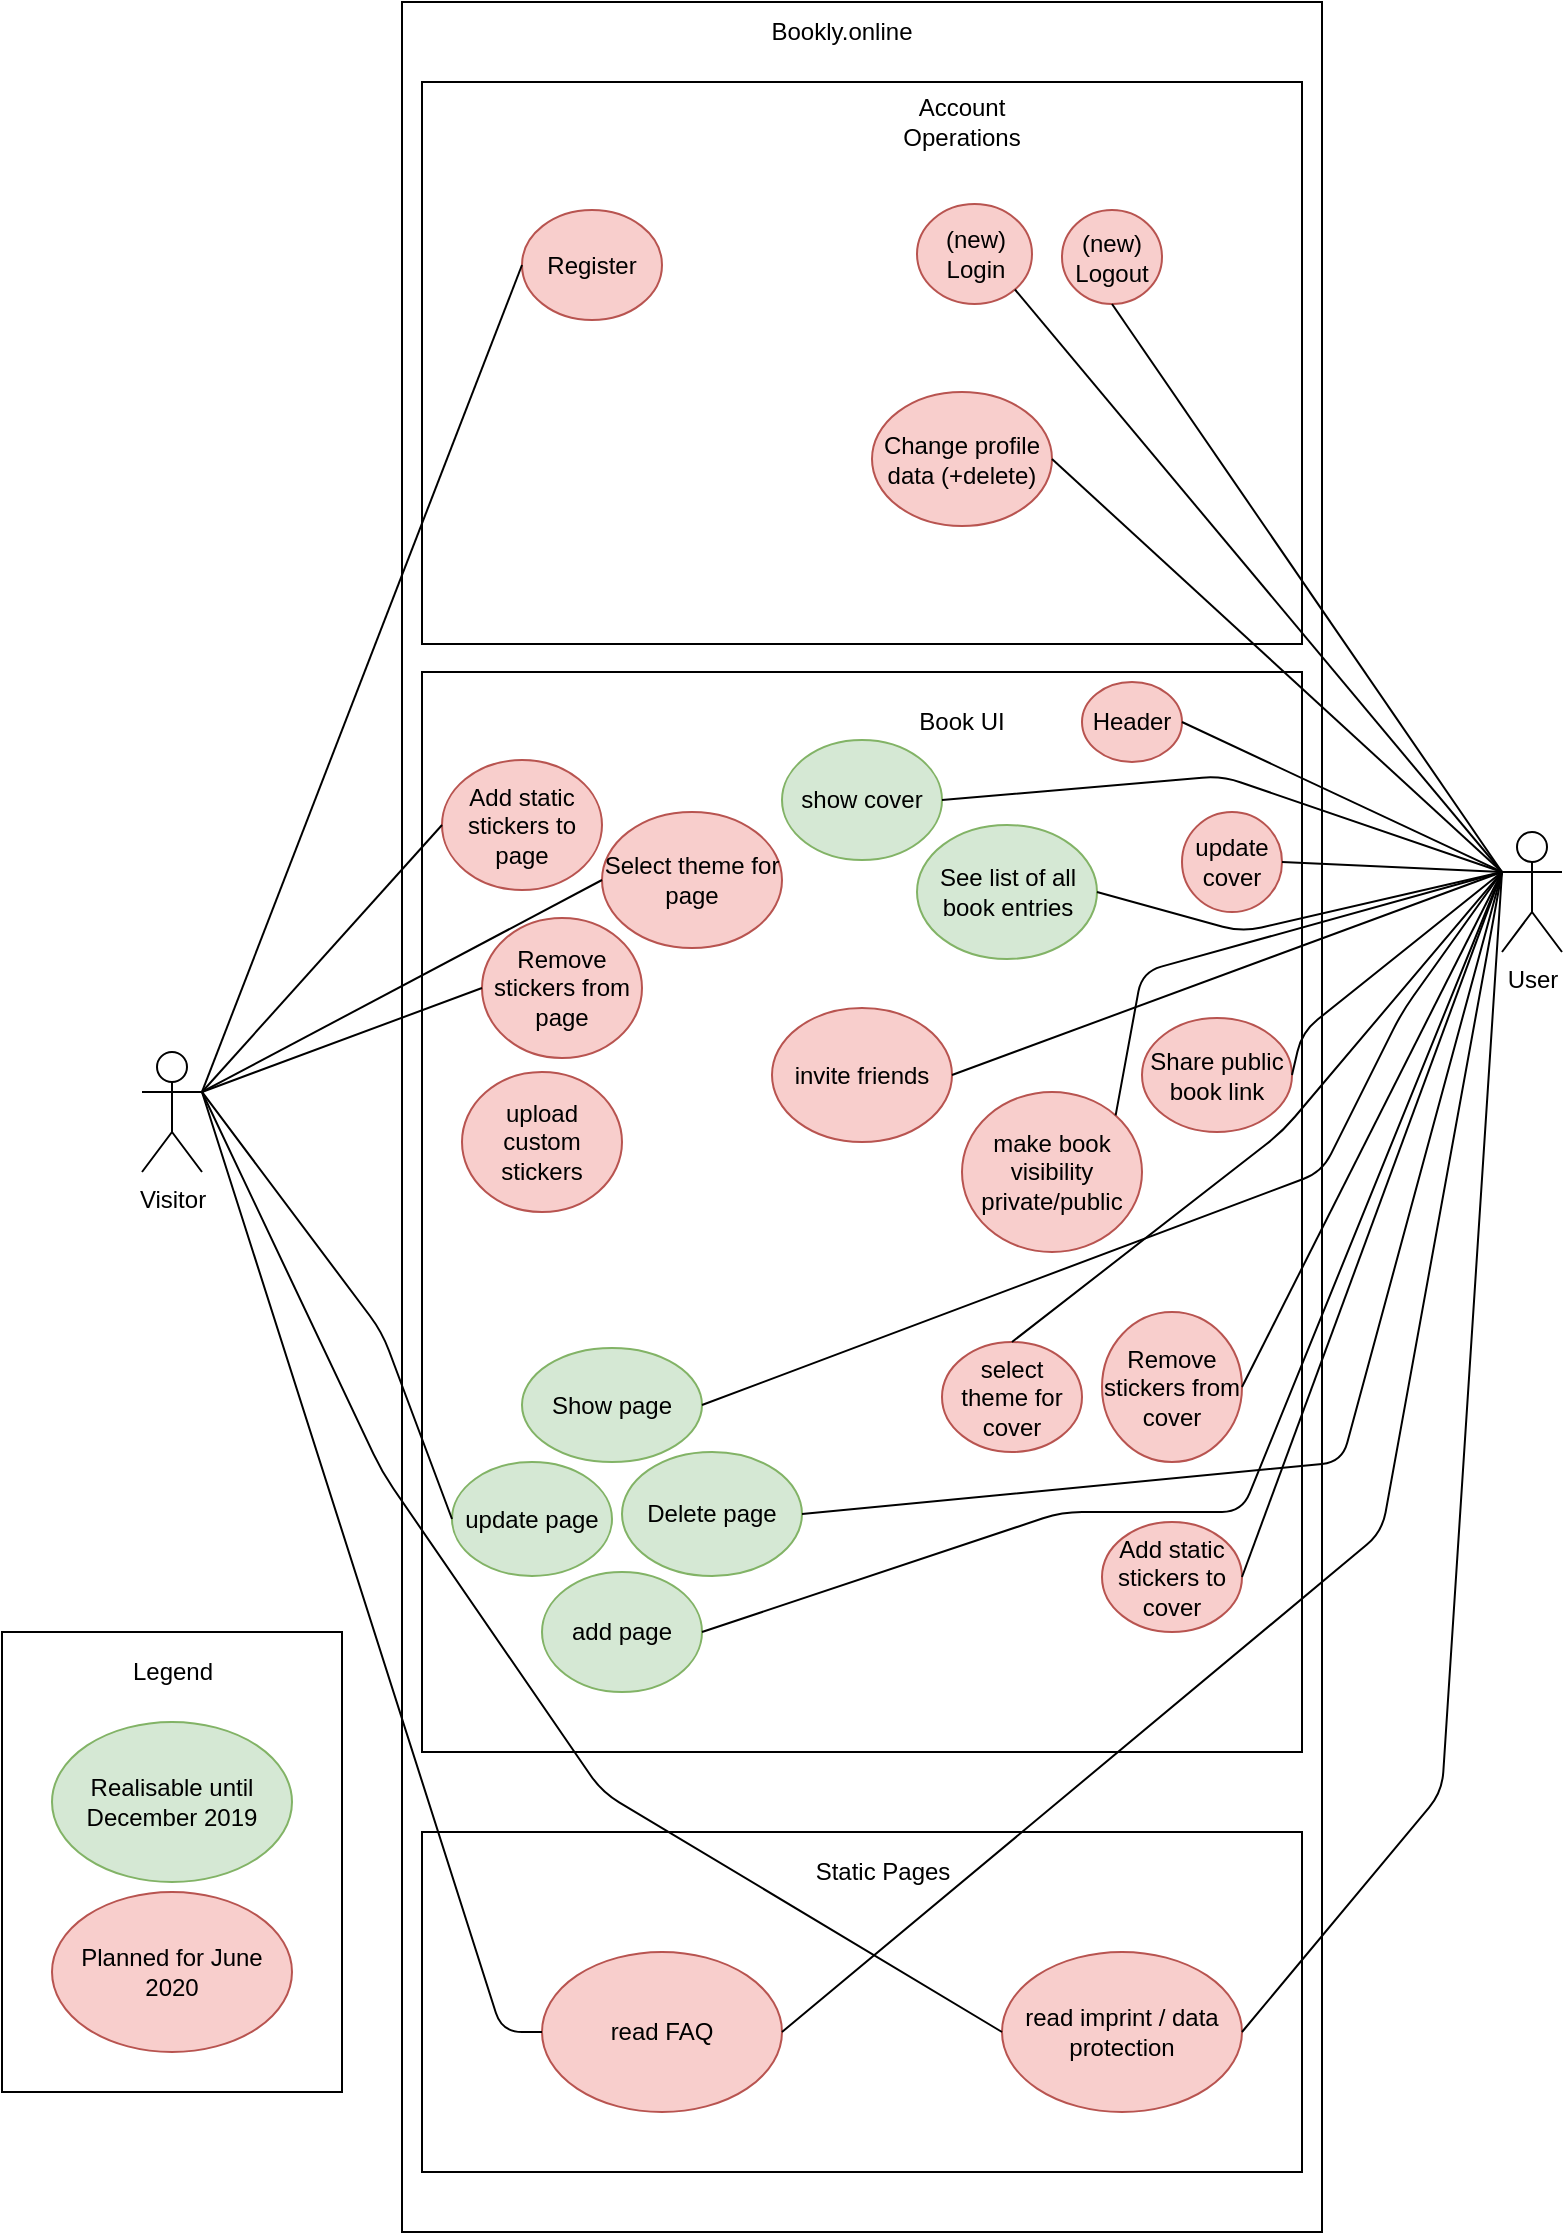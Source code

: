 <mxfile version="13.0.1" type="device"><diagram id="QTkLTwpihX6w_ZSABnGS" name="Page-1"><mxGraphModel dx="2432" dy="1786" grid="1" gridSize="10" guides="1" tooltips="1" connect="1" arrows="1" fold="1" page="1" pageScale="1" pageWidth="827" pageHeight="1169" math="0" shadow="0"><root><mxCell id="0"/><mxCell id="1" parent="0"/><mxCell id="Cbfm2NbSBNBgH-ECUjFJ-1" value="User" style="shape=umlActor;verticalLabelPosition=bottom;labelBackgroundColor=#ffffff;verticalAlign=top;html=1;outlineConnect=0;" parent="1" vertex="1"><mxGeometry x="-880" y="-730" width="30" height="60" as="geometry"/></mxCell><mxCell id="Cbfm2NbSBNBgH-ECUjFJ-5" value="Visitor" style="shape=umlActor;verticalLabelPosition=bottom;labelBackgroundColor=#ffffff;verticalAlign=top;html=1;outlineConnect=0;" parent="1" vertex="1"><mxGeometry x="-1560" y="-620" width="30" height="60" as="geometry"/></mxCell><mxCell id="Cbfm2NbSBNBgH-ECUjFJ-2" value="" style="rounded=0;whiteSpace=wrap;html=1;" parent="1" vertex="1"><mxGeometry x="-1430" y="-1145" width="460" height="1115" as="geometry"/></mxCell><mxCell id="Cbfm2NbSBNBgH-ECUjFJ-3" value="Bookly.online" style="text;html=1;strokeColor=none;fillColor=none;align=center;verticalAlign=middle;whiteSpace=wrap;rounded=0;" parent="1" vertex="1"><mxGeometry x="-1260" y="-1140" width="100" height="20" as="geometry"/></mxCell><mxCell id="Cbfm2NbSBNBgH-ECUjFJ-18" value="" style="rounded=0;whiteSpace=wrap;html=1;" parent="1" vertex="1"><mxGeometry x="-1420" y="-1105" width="440" height="281" as="geometry"/></mxCell><mxCell id="Cbfm2NbSBNBgH-ECUjFJ-19" value="Account Operations" style="text;html=1;strokeColor=none;fillColor=none;align=center;verticalAlign=middle;whiteSpace=wrap;rounded=0;" parent="1" vertex="1"><mxGeometry x="-1190" y="-1095" width="80" height="20" as="geometry"/></mxCell><mxCell id="Cbfm2NbSBNBgH-ECUjFJ-20" value="(new)&lt;br&gt;Login" style="ellipse;whiteSpace=wrap;html=1;fillColor=#f8cecc;strokeColor=#b85450;" parent="1" vertex="1"><mxGeometry x="-1172.5" y="-1044" width="57.5" height="50" as="geometry"/></mxCell><mxCell id="Cbfm2NbSBNBgH-ECUjFJ-21" value="Register" style="ellipse;whiteSpace=wrap;html=1;fillColor=#f8cecc;strokeColor=#b85450;" parent="1" vertex="1"><mxGeometry x="-1370" y="-1041" width="70" height="55" as="geometry"/></mxCell><mxCell id="Cbfm2NbSBNBgH-ECUjFJ-23" value="" style="rounded=0;whiteSpace=wrap;html=1;" parent="1" vertex="1"><mxGeometry x="-1420" y="-810" width="440" height="540" as="geometry"/></mxCell><mxCell id="Cbfm2NbSBNBgH-ECUjFJ-15" value="Add static stickers to page" style="ellipse;whiteSpace=wrap;html=1;fillColor=#f8cecc;strokeColor=#b85450;" parent="1" vertex="1"><mxGeometry x="-1410" y="-766" width="80" height="65" as="geometry"/></mxCell><mxCell id="Cbfm2NbSBNBgH-ECUjFJ-13" value="update cover" style="ellipse;whiteSpace=wrap;html=1;fillColor=#f8cecc;strokeColor=#b85450;" parent="1" vertex="1"><mxGeometry x="-1040" y="-740" width="50" height="50" as="geometry"/></mxCell><mxCell id="Cbfm2NbSBNBgH-ECUjFJ-24" value="Book UI" style="text;html=1;strokeColor=none;fillColor=none;align=center;verticalAlign=middle;whiteSpace=wrap;rounded=0;" parent="1" vertex="1"><mxGeometry x="-1210" y="-795" width="120" height="20" as="geometry"/></mxCell><mxCell id="Cbfm2NbSBNBgH-ECUjFJ-25" value="Share public book link" style="ellipse;whiteSpace=wrap;html=1;fillColor=#f8cecc;strokeColor=#b85450;" parent="1" vertex="1"><mxGeometry x="-1060" y="-637" width="75" height="57" as="geometry"/></mxCell><mxCell id="wHSJdmdyM5T6n98NVIBe-3" value="" style="rounded=0;whiteSpace=wrap;html=1;" parent="1" vertex="1"><mxGeometry x="-1630" y="-330" width="170" height="230" as="geometry"/></mxCell><mxCell id="wHSJdmdyM5T6n98NVIBe-4" value="Realisable until December 2019" style="ellipse;whiteSpace=wrap;html=1;fillColor=#d5e8d4;strokeColor=#82b366;" parent="1" vertex="1"><mxGeometry x="-1605" y="-285" width="120" height="80" as="geometry"/></mxCell><mxCell id="wHSJdmdyM5T6n98NVIBe-5" value="Legend" style="text;html=1;strokeColor=none;fillColor=none;align=center;verticalAlign=middle;whiteSpace=wrap;rounded=0;" parent="1" vertex="1"><mxGeometry x="-1582.5" y="-320" width="75" height="20" as="geometry"/></mxCell><mxCell id="wHSJdmdyM5T6n98NVIBe-6" value="Planned for June 2020" style="ellipse;whiteSpace=wrap;html=1;fillColor=#f8cecc;strokeColor=#b85450;" parent="1" vertex="1"><mxGeometry x="-1605" y="-200" width="120" height="80" as="geometry"/></mxCell><mxCell id="wHSJdmdyM5T6n98NVIBe-7" value="See list of all book entries" style="ellipse;whiteSpace=wrap;html=1;fillColor=#d5e8d4;strokeColor=#82b366;" parent="1" vertex="1"><mxGeometry x="-1172.5" y="-733.5" width="90" height="67" as="geometry"/></mxCell><mxCell id="wHSJdmdyM5T6n98NVIBe-8" value="add page" style="ellipse;whiteSpace=wrap;html=1;fillColor=#d5e8d4;strokeColor=#82b366;" parent="1" vertex="1"><mxGeometry x="-1360" y="-360" width="80" height="60" as="geometry"/></mxCell><mxCell id="wHSJdmdyM5T6n98NVIBe-10" value="" style="rounded=0;whiteSpace=wrap;html=1;" parent="1" vertex="1"><mxGeometry x="-1420" y="-230" width="440" height="170" as="geometry"/></mxCell><mxCell id="wHSJdmdyM5T6n98NVIBe-11" value="Static Pages" style="text;html=1;strokeColor=none;fillColor=none;align=center;verticalAlign=middle;whiteSpace=wrap;rounded=0;" parent="1" vertex="1"><mxGeometry x="-1232.5" y="-220" width="85" height="20" as="geometry"/></mxCell><mxCell id="wHSJdmdyM5T6n98NVIBe-14" value="read FAQ" style="ellipse;whiteSpace=wrap;html=1;fillColor=#f8cecc;strokeColor=#b85450;" parent="1" vertex="1"><mxGeometry x="-1360" y="-170" width="120" height="80" as="geometry"/></mxCell><mxCell id="wHSJdmdyM5T6n98NVIBe-16" value="read imprint / data protection" style="ellipse;whiteSpace=wrap;html=1;fillColor=#f8cecc;strokeColor=#b85450;" parent="1" vertex="1"><mxGeometry x="-1130" y="-170" width="120" height="80" as="geometry"/></mxCell><mxCell id="OYF4tBnbgaJxjOM8pys9-2" value="" style="endArrow=none;html=1;entryX=0;entryY=0.5;entryDx=0;entryDy=0;exitX=1;exitY=0.333;exitDx=0;exitDy=0;exitPerimeter=0;endFill=0;" parent="1" source="Cbfm2NbSBNBgH-ECUjFJ-5" target="Cbfm2NbSBNBgH-ECUjFJ-21" edge="1"><mxGeometry width="50" height="50" relative="1" as="geometry"><mxPoint x="-1520" y="-560" as="sourcePoint"/><mxPoint x="-1400" y="-570" as="targetPoint"/><Array as="points"/></mxGeometry></mxCell><mxCell id="OYF4tBnbgaJxjOM8pys9-3" value="" style="endArrow=none;html=1;entryX=0;entryY=0.5;entryDx=0;entryDy=0;exitX=1;exitY=0.333;exitDx=0;exitDy=0;exitPerimeter=0;endFill=0;" parent="1" source="Cbfm2NbSBNBgH-ECUjFJ-5" target="wHSJdmdyM5T6n98NVIBe-16" edge="1"><mxGeometry width="50" height="50" relative="1" as="geometry"><mxPoint x="-1520" y="-560" as="sourcePoint"/><mxPoint x="-1440" y="-550" as="targetPoint"/><Array as="points"><mxPoint x="-1440" y="-410"/><mxPoint x="-1330" y="-250"/></Array></mxGeometry></mxCell><mxCell id="OYF4tBnbgaJxjOM8pys9-4" value="" style="endArrow=none;html=1;entryX=0;entryY=0.5;entryDx=0;entryDy=0;exitX=1;exitY=0.333;exitDx=0;exitDy=0;exitPerimeter=0;endFill=0;" parent="1" source="Cbfm2NbSBNBgH-ECUjFJ-5" target="wHSJdmdyM5T6n98NVIBe-14" edge="1"><mxGeometry width="50" height="50" relative="1" as="geometry"><mxPoint x="-1520" y="-560" as="sourcePoint"/><mxPoint x="-1510" y="-460" as="targetPoint"/><Array as="points"><mxPoint x="-1380" y="-130"/></Array></mxGeometry></mxCell><mxCell id="OYF4tBnbgaJxjOM8pys9-17" value="" style="endArrow=none;html=1;entryX=1;entryY=1;entryDx=0;entryDy=0;strokeColor=#000000;endFill=0;" parent="1" target="Cbfm2NbSBNBgH-ECUjFJ-20" edge="1"><mxGeometry width="50" height="50" relative="1" as="geometry"><mxPoint x="-880" y="-710" as="sourcePoint"/><mxPoint x="-880" y="-850" as="targetPoint"/></mxGeometry></mxCell><mxCell id="OYF4tBnbgaJxjOM8pys9-19" value="" style="endArrow=none;html=1;exitX=0;exitY=0.333;exitDx=0;exitDy=0;exitPerimeter=0;entryX=1;entryY=0.5;entryDx=0;entryDy=0;endFill=0;" parent="1" source="Cbfm2NbSBNBgH-ECUjFJ-1" target="Cbfm2NbSBNBgH-ECUjFJ-13" edge="1"><mxGeometry width="50" height="50" relative="1" as="geometry"><mxPoint x="-900" y="-540" as="sourcePoint"/><mxPoint x="-850" y="-590" as="targetPoint"/></mxGeometry></mxCell><mxCell id="OYF4tBnbgaJxjOM8pys9-20" value="" style="endArrow=none;html=1;exitX=1;exitY=0.333;exitDx=0;exitDy=0;exitPerimeter=0;entryX=0;entryY=0.5;entryDx=0;entryDy=0;endFill=0;" parent="1" source="Cbfm2NbSBNBgH-ECUjFJ-5" target="Cbfm2NbSBNBgH-ECUjFJ-15" edge="1"><mxGeometry width="50" height="50" relative="1" as="geometry"><mxPoint x="-920" y="-550" as="sourcePoint"/><mxPoint x="-870" y="-600" as="targetPoint"/><Array as="points"/></mxGeometry></mxCell><mxCell id="OYF4tBnbgaJxjOM8pys9-22" value="" style="endArrow=none;html=1;entryX=1;entryY=0.5;entryDx=0;entryDy=0;endFill=0;" parent="1" target="Cbfm2NbSBNBgH-ECUjFJ-25" edge="1"><mxGeometry width="50" height="50" relative="1" as="geometry"><mxPoint x="-880" y="-710" as="sourcePoint"/><mxPoint x="-870" y="-560" as="targetPoint"/><Array as="points"><mxPoint x="-980" y="-630"/></Array></mxGeometry></mxCell><mxCell id="OYF4tBnbgaJxjOM8pys9-25" value="" style="endArrow=none;html=1;entryX=1;entryY=0.5;entryDx=0;entryDy=0;endFill=0;" parent="1" target="wHSJdmdyM5T6n98NVIBe-7" edge="1"><mxGeometry width="50" height="50" relative="1" as="geometry"><mxPoint x="-880" y="-710" as="sourcePoint"/><mxPoint x="-860" y="-480" as="targetPoint"/><Array as="points"><mxPoint x="-1010" y="-680"/></Array></mxGeometry></mxCell><mxCell id="OYF4tBnbgaJxjOM8pys9-26" value="" style="endArrow=none;html=1;entryX=1;entryY=0.5;entryDx=0;entryDy=0;endFill=0;" parent="1" target="wHSJdmdyM5T6n98NVIBe-8" edge="1"><mxGeometry width="50" height="50" relative="1" as="geometry"><mxPoint x="-880" y="-710" as="sourcePoint"/><mxPoint x="-860" y="-480" as="targetPoint"/><Array as="points"><mxPoint x="-1010" y="-390"/><mxPoint x="-1100" y="-390"/></Array></mxGeometry></mxCell><mxCell id="OYF4tBnbgaJxjOM8pys9-27" value="" style="endArrow=none;html=1;entryX=1;entryY=0.5;entryDx=0;entryDy=0;endFill=0;" parent="1" target="wHSJdmdyM5T6n98NVIBe-16" edge="1"><mxGeometry width="50" height="50" relative="1" as="geometry"><mxPoint x="-880" y="-710" as="sourcePoint"/><mxPoint x="-870" y="-300" as="targetPoint"/><Array as="points"><mxPoint x="-910" y="-250"/></Array></mxGeometry></mxCell><mxCell id="OYF4tBnbgaJxjOM8pys9-28" value="" style="endArrow=none;html=1;entryX=1;entryY=0.5;entryDx=0;entryDy=0;exitX=0;exitY=0.333;exitDx=0;exitDy=0;exitPerimeter=0;endFill=0;" parent="1" source="Cbfm2NbSBNBgH-ECUjFJ-1" target="wHSJdmdyM5T6n98NVIBe-14" edge="1"><mxGeometry width="50" height="50" relative="1" as="geometry"><mxPoint x="-890" y="-300" as="sourcePoint"/><mxPoint x="-840" y="-350" as="targetPoint"/><Array as="points"><mxPoint x="-940" y="-380"/></Array></mxGeometry></mxCell><mxCell id="8wvhuS9CPFJrMScCbIkI-1" style="edgeStyle=orthogonalEdgeStyle;rounded=0;orthogonalLoop=1;jettySize=auto;html=1;exitX=0.5;exitY=1;exitDx=0;exitDy=0;" parent="1" source="Cbfm2NbSBNBgH-ECUjFJ-18" target="Cbfm2NbSBNBgH-ECUjFJ-18" edge="1"><mxGeometry relative="1" as="geometry"/></mxCell><mxCell id="8wvhuS9CPFJrMScCbIkI-2" value="Add static stickers to cover" style="ellipse;whiteSpace=wrap;html=1;fillColor=#f8cecc;strokeColor=#b85450;" parent="1" vertex="1"><mxGeometry x="-1080" y="-385" width="70" height="55" as="geometry"/></mxCell><mxCell id="8wvhuS9CPFJrMScCbIkI-3" value="update page" style="ellipse;whiteSpace=wrap;html=1;fillColor=#d5e8d4;strokeColor=#82b366;" parent="1" vertex="1"><mxGeometry x="-1405" y="-415" width="80" height="57" as="geometry"/></mxCell><mxCell id="8wvhuS9CPFJrMScCbIkI-4" value="" style="endArrow=none;html=1;entryX=0;entryY=0.5;entryDx=0;entryDy=0;exitX=1;exitY=0.333;exitDx=0;exitDy=0;exitPerimeter=0;endFill=0;" parent="1" source="Cbfm2NbSBNBgH-ECUjFJ-5" target="8wvhuS9CPFJrMScCbIkI-3" edge="1"><mxGeometry width="50" height="50" relative="1" as="geometry"><mxPoint x="-1520" y="-590" as="sourcePoint"/><mxPoint x="-1120" y="-120" as="targetPoint"/><Array as="points"><mxPoint x="-1440" y="-480"/></Array></mxGeometry></mxCell><mxCell id="8wvhuS9CPFJrMScCbIkI-5" value="Delete page" style="ellipse;whiteSpace=wrap;html=1;fillColor=#d5e8d4;strokeColor=#82b366;" parent="1" vertex="1"><mxGeometry x="-1320" y="-420" width="90" height="62" as="geometry"/></mxCell><mxCell id="8wvhuS9CPFJrMScCbIkI-6" value="" style="endArrow=none;html=1;exitX=0;exitY=0.333;exitDx=0;exitDy=0;exitPerimeter=0;entryX=1;entryY=0.5;entryDx=0;entryDy=0;endFill=0;" parent="1" source="Cbfm2NbSBNBgH-ECUjFJ-1" target="8wvhuS9CPFJrMScCbIkI-5" edge="1"><mxGeometry width="50" height="50" relative="1" as="geometry"><mxPoint x="-870" y="-700" as="sourcePoint"/><mxPoint x="-1000" y="-700" as="targetPoint"/><Array as="points"><mxPoint x="-960" y="-415"/></Array></mxGeometry></mxCell><mxCell id="8wvhuS9CPFJrMScCbIkI-7" value="Show page" style="ellipse;whiteSpace=wrap;html=1;fillColor=#d5e8d4;strokeColor=#82b366;" parent="1" vertex="1"><mxGeometry x="-1370" y="-472" width="90" height="57" as="geometry"/></mxCell><mxCell id="8wvhuS9CPFJrMScCbIkI-8" value="show cover" style="ellipse;whiteSpace=wrap;html=1;fillColor=#d5e8d4;strokeColor=#82b366;" parent="1" vertex="1"><mxGeometry x="-1240" y="-776" width="80" height="60" as="geometry"/></mxCell><mxCell id="8wvhuS9CPFJrMScCbIkI-9" value="" style="endArrow=none;html=1;exitX=0;exitY=0.333;exitDx=0;exitDy=0;exitPerimeter=0;entryX=1;entryY=0.5;entryDx=0;entryDy=0;endFill=0;" parent="1" source="Cbfm2NbSBNBgH-ECUjFJ-1" target="8wvhuS9CPFJrMScCbIkI-8" edge="1"><mxGeometry width="50" height="50" relative="1" as="geometry"><mxPoint x="-870" y="-700" as="sourcePoint"/><mxPoint x="-1000" y="-700" as="targetPoint"/><Array as="points"><mxPoint x="-1020" y="-758"/></Array></mxGeometry></mxCell><mxCell id="8wvhuS9CPFJrMScCbIkI-10" value="" style="endArrow=none;html=1;entryX=1;entryY=0.5;entryDx=0;entryDy=0;endFill=0;exitX=0;exitY=0.333;exitDx=0;exitDy=0;exitPerimeter=0;" parent="1" source="Cbfm2NbSBNBgH-ECUjFJ-1" target="8wvhuS9CPFJrMScCbIkI-7" edge="1"><mxGeometry width="50" height="50" relative="1" as="geometry"><mxPoint x="-880" y="-710" as="sourcePoint"/><mxPoint x="-1100" y="-640" as="targetPoint"/><Array as="points"><mxPoint x="-930" y="-640"/><mxPoint x="-970" y="-560"/></Array></mxGeometry></mxCell><mxCell id="8wvhuS9CPFJrMScCbIkI-11" value="" style="endArrow=none;html=1;exitX=0;exitY=0.333;exitDx=0;exitDy=0;exitPerimeter=0;entryX=1;entryY=0.5;entryDx=0;entryDy=0;endFill=0;" parent="1" source="Cbfm2NbSBNBgH-ECUjFJ-1" target="8wvhuS9CPFJrMScCbIkI-2" edge="1"><mxGeometry width="50" height="50" relative="1" as="geometry"><mxPoint x="-870" y="-700" as="sourcePoint"/><mxPoint x="-1000" y="-700" as="targetPoint"/></mxGeometry></mxCell><mxCell id="8wvhuS9CPFJrMScCbIkI-12" value="Change profile data (+delete)" style="ellipse;whiteSpace=wrap;html=1;fillColor=#f8cecc;strokeColor=#b85450;" parent="1" vertex="1"><mxGeometry x="-1195" y="-950" width="90" height="67" as="geometry"/></mxCell><mxCell id="8wvhuS9CPFJrMScCbIkI-13" value="" style="endArrow=none;html=1;exitX=0;exitY=0.333;exitDx=0;exitDy=0;exitPerimeter=0;entryX=1;entryY=0.5;entryDx=0;entryDy=0;endFill=0;" parent="1" source="Cbfm2NbSBNBgH-ECUjFJ-1" target="8wvhuS9CPFJrMScCbIkI-12" edge="1"><mxGeometry width="50" height="50" relative="1" as="geometry"><mxPoint x="-870" y="-700" as="sourcePoint"/><mxPoint x="-1000" y="-700" as="targetPoint"/></mxGeometry></mxCell><mxCell id="8wvhuS9CPFJrMScCbIkI-14" value="make book visibility private/public" style="ellipse;whiteSpace=wrap;html=1;fillColor=#f8cecc;strokeColor=#b85450;" parent="1" vertex="1"><mxGeometry x="-1150" y="-600" width="90" height="80" as="geometry"/></mxCell><mxCell id="8wvhuS9CPFJrMScCbIkI-15" value="" style="endArrow=none;html=1;exitX=0;exitY=0.333;exitDx=0;exitDy=0;exitPerimeter=0;entryX=1;entryY=0;entryDx=0;entryDy=0;endFill=0;" parent="1" source="Cbfm2NbSBNBgH-ECUjFJ-1" target="8wvhuS9CPFJrMScCbIkI-14" edge="1"><mxGeometry width="50" height="50" relative="1" as="geometry"><mxPoint x="-870" y="-700" as="sourcePoint"/><mxPoint x="-1000" y="-700" as="targetPoint"/><Array as="points"><mxPoint x="-1060" y="-660"/></Array></mxGeometry></mxCell><mxCell id="8wvhuS9CPFJrMScCbIkI-16" value="Remove stickers from page" style="ellipse;whiteSpace=wrap;html=1;fillColor=#f8cecc;strokeColor=#b85450;" parent="1" vertex="1"><mxGeometry x="-1390" y="-687" width="80" height="70" as="geometry"/></mxCell><mxCell id="8wvhuS9CPFJrMScCbIkI-17" value="Select theme for page" style="ellipse;whiteSpace=wrap;html=1;fillColor=#f8cecc;strokeColor=#b85450;" parent="1" vertex="1"><mxGeometry x="-1330" y="-740" width="90" height="68" as="geometry"/></mxCell><mxCell id="8wvhuS9CPFJrMScCbIkI-18" value="" style="endArrow=none;html=1;exitX=1;exitY=0.333;exitDx=0;exitDy=0;exitPerimeter=0;endFill=0;entryX=0;entryY=0.5;entryDx=0;entryDy=0;" parent="1" source="Cbfm2NbSBNBgH-ECUjFJ-5" target="8wvhuS9CPFJrMScCbIkI-16" edge="1"><mxGeometry width="50" height="50" relative="1" as="geometry"><mxPoint x="-1520" y="-590" as="sourcePoint"/><mxPoint x="-1400" y="-740" as="targetPoint"/><Array as="points"/></mxGeometry></mxCell><mxCell id="8wvhuS9CPFJrMScCbIkI-19" value="" style="endArrow=none;html=1;exitX=1;exitY=0.333;exitDx=0;exitDy=0;exitPerimeter=0;entryX=0;entryY=0.5;entryDx=0;entryDy=0;endFill=0;" parent="1" source="Cbfm2NbSBNBgH-ECUjFJ-5" target="8wvhuS9CPFJrMScCbIkI-17" edge="1"><mxGeometry width="50" height="50" relative="1" as="geometry"><mxPoint x="-1510" y="-580" as="sourcePoint"/><mxPoint x="-1380" y="-725" as="targetPoint"/><Array as="points"/></mxGeometry></mxCell><mxCell id="8wvhuS9CPFJrMScCbIkI-20" value="Remove stickers from cover" style="ellipse;whiteSpace=wrap;html=1;fillColor=#f8cecc;strokeColor=#b85450;" parent="1" vertex="1"><mxGeometry x="-1080" y="-490" width="70" height="75" as="geometry"/></mxCell><mxCell id="8wvhuS9CPFJrMScCbIkI-21" value="" style="endArrow=none;html=1;exitX=0;exitY=0.333;exitDx=0;exitDy=0;exitPerimeter=0;entryX=1;entryY=0.5;entryDx=0;entryDy=0;endFill=0;" parent="1" source="Cbfm2NbSBNBgH-ECUjFJ-1" target="8wvhuS9CPFJrMScCbIkI-20" edge="1"><mxGeometry width="50" height="50" relative="1" as="geometry"><mxPoint x="-870" y="-700" as="sourcePoint"/><mxPoint x="-1000" y="-710" as="targetPoint"/></mxGeometry></mxCell><mxCell id="8wvhuS9CPFJrMScCbIkI-22" value="select theme for cover" style="ellipse;whiteSpace=wrap;html=1;fillColor=#f8cecc;strokeColor=#b85450;" parent="1" vertex="1"><mxGeometry x="-1160" y="-475" width="70" height="55" as="geometry"/></mxCell><mxCell id="8wvhuS9CPFJrMScCbIkI-23" value="" style="endArrow=none;html=1;exitX=0;exitY=0.333;exitDx=0;exitDy=0;exitPerimeter=0;entryX=0.5;entryY=0;entryDx=0;entryDy=0;endFill=0;" parent="1" source="Cbfm2NbSBNBgH-ECUjFJ-1" target="8wvhuS9CPFJrMScCbIkI-22" edge="1"><mxGeometry width="50" height="50" relative="1" as="geometry"><mxPoint x="-870" y="-700" as="sourcePoint"/><mxPoint x="-1000" y="-710" as="targetPoint"/><Array as="points"><mxPoint x="-990" y="-580"/></Array></mxGeometry></mxCell><mxCell id="8wvhuS9CPFJrMScCbIkI-24" value="invite friends" style="ellipse;whiteSpace=wrap;html=1;fillColor=#f8cecc;strokeColor=#b85450;" parent="1" vertex="1"><mxGeometry x="-1245" y="-642" width="90" height="67" as="geometry"/></mxCell><mxCell id="8wvhuS9CPFJrMScCbIkI-25" value="" style="endArrow=none;html=1;entryX=1;entryY=0.5;entryDx=0;entryDy=0;exitX=0;exitY=0.333;exitDx=0;exitDy=0;exitPerimeter=0;endFill=0;" parent="1" source="Cbfm2NbSBNBgH-ECUjFJ-1" target="8wvhuS9CPFJrMScCbIkI-24" edge="1"><mxGeometry width="50" height="50" relative="1" as="geometry"><mxPoint x="-870" y="-700" as="sourcePoint"/><mxPoint x="-1000" y="-940" as="targetPoint"/></mxGeometry></mxCell><mxCell id="ZcMuQLSPwNRCjNidHOXy-1" value="upload custom stickers" style="ellipse;whiteSpace=wrap;html=1;fillColor=#f8cecc;strokeColor=#b85450;" parent="1" vertex="1"><mxGeometry x="-1400" y="-610" width="80" height="70" as="geometry"/></mxCell><mxCell id="6Ous-KjEX17HNyZgZHWK-1" value="(new)&lt;br&gt;Logout" style="ellipse;whiteSpace=wrap;html=1;fillColor=#f8cecc;strokeColor=#b85450;" vertex="1" parent="1"><mxGeometry x="-1100" y="-1041" width="50" height="47" as="geometry"/></mxCell><mxCell id="6Ous-KjEX17HNyZgZHWK-2" value="" style="endArrow=none;html=1;entryX=0.5;entryY=1;entryDx=0;entryDy=0;strokeColor=#000000;endFill=0;" edge="1" parent="1" target="6Ous-KjEX17HNyZgZHWK-1"><mxGeometry width="50" height="50" relative="1" as="geometry"><mxPoint x="-880" y="-710" as="sourcePoint"/><mxPoint x="-1137.5" y="-1012.5" as="targetPoint"/></mxGeometry></mxCell><mxCell id="6Ous-KjEX17HNyZgZHWK-3" value="Header" style="ellipse;whiteSpace=wrap;html=1;fillColor=#f8cecc;strokeColor=#b85450;" vertex="1" parent="1"><mxGeometry x="-1090" y="-805" width="50" height="40" as="geometry"/></mxCell><mxCell id="6Ous-KjEX17HNyZgZHWK-4" value="" style="endArrow=none;html=1;entryX=1;entryY=0.5;entryDx=0;entryDy=0;strokeColor=#000000;endFill=0;exitX=0;exitY=0.333;exitDx=0;exitDy=0;exitPerimeter=0;" edge="1" parent="1" source="Cbfm2NbSBNBgH-ECUjFJ-1" target="6Ous-KjEX17HNyZgZHWK-3"><mxGeometry width="50" height="50" relative="1" as="geometry"><mxPoint x="-870" y="-700" as="sourcePoint"/><mxPoint x="-1065" y="-984" as="targetPoint"/></mxGeometry></mxCell></root></mxGraphModel></diagram></mxfile>